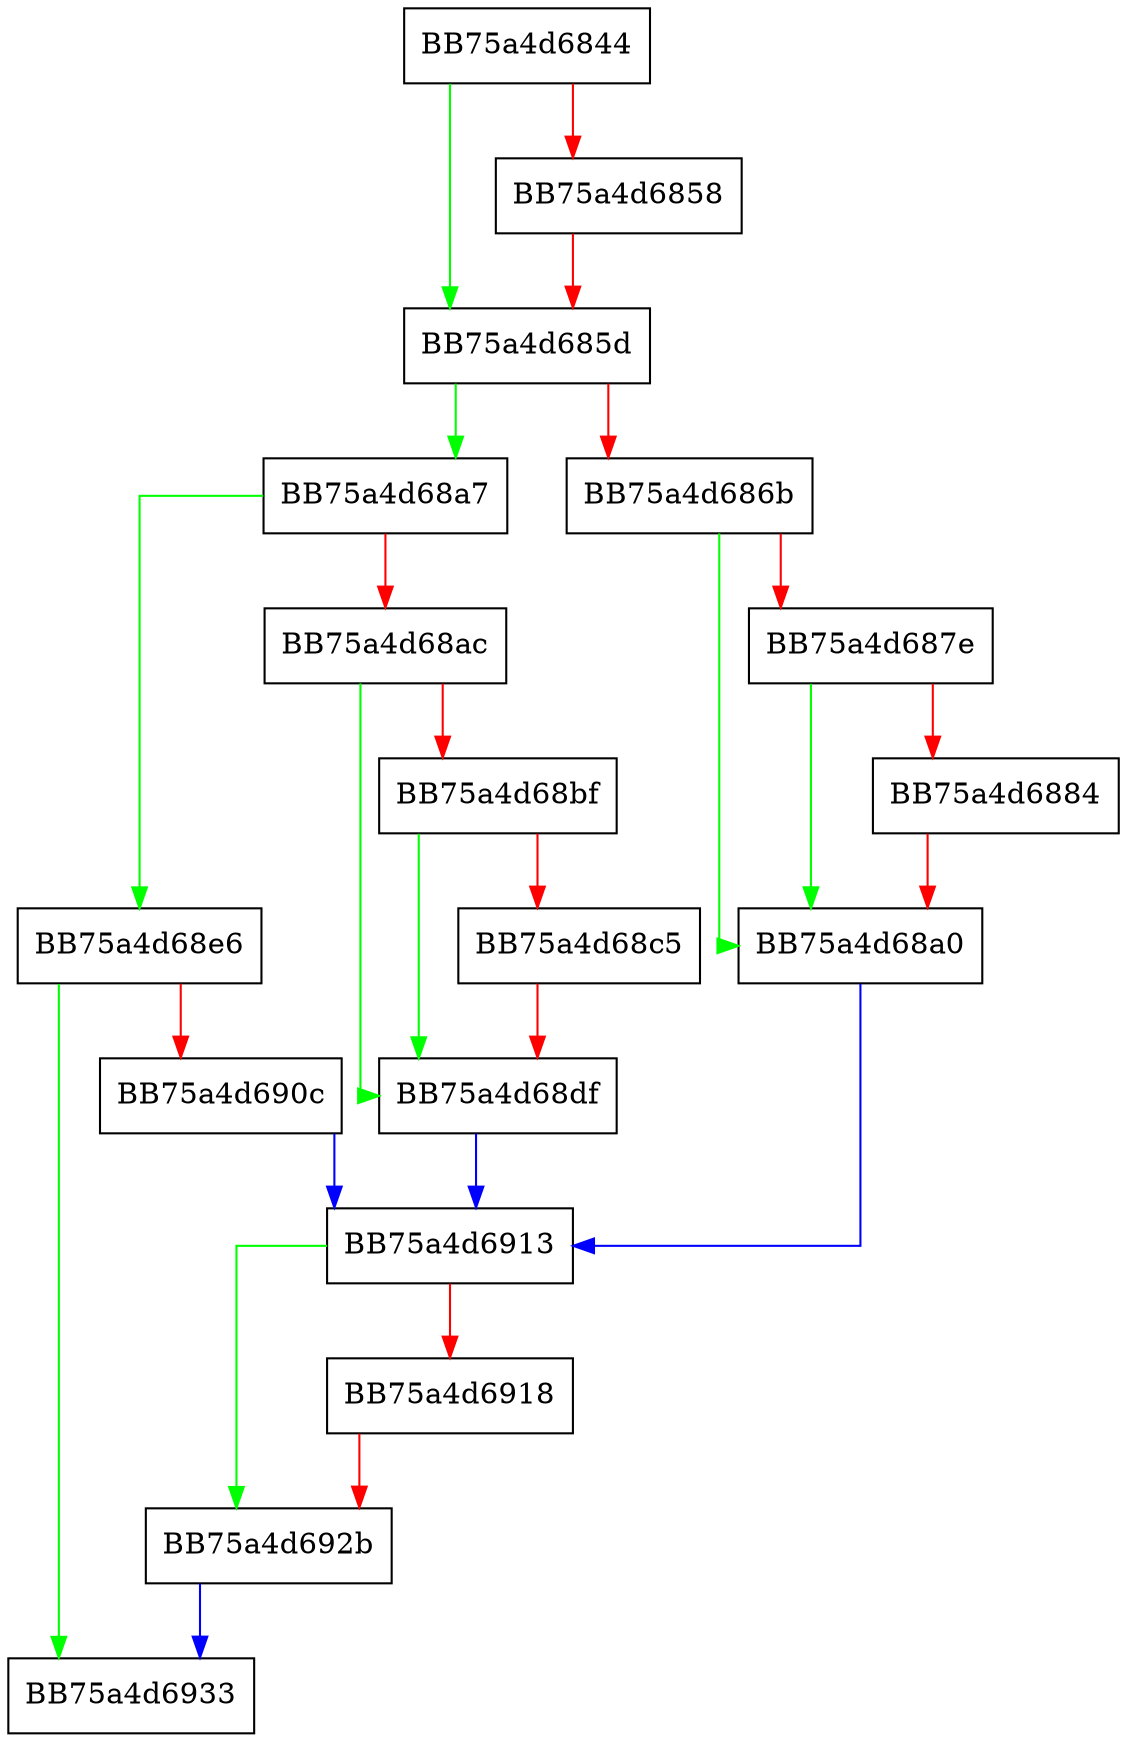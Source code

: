 digraph GetHeartbeatReport {
  node [shape="box"];
  graph [splines=ortho];
  BB75a4d6844 -> BB75a4d685d [color="green"];
  BB75a4d6844 -> BB75a4d6858 [color="red"];
  BB75a4d6858 -> BB75a4d685d [color="red"];
  BB75a4d685d -> BB75a4d68a7 [color="green"];
  BB75a4d685d -> BB75a4d686b [color="red"];
  BB75a4d686b -> BB75a4d68a0 [color="green"];
  BB75a4d686b -> BB75a4d687e [color="red"];
  BB75a4d687e -> BB75a4d68a0 [color="green"];
  BB75a4d687e -> BB75a4d6884 [color="red"];
  BB75a4d6884 -> BB75a4d68a0 [color="red"];
  BB75a4d68a0 -> BB75a4d6913 [color="blue"];
  BB75a4d68a7 -> BB75a4d68e6 [color="green"];
  BB75a4d68a7 -> BB75a4d68ac [color="red"];
  BB75a4d68ac -> BB75a4d68df [color="green"];
  BB75a4d68ac -> BB75a4d68bf [color="red"];
  BB75a4d68bf -> BB75a4d68df [color="green"];
  BB75a4d68bf -> BB75a4d68c5 [color="red"];
  BB75a4d68c5 -> BB75a4d68df [color="red"];
  BB75a4d68df -> BB75a4d6913 [color="blue"];
  BB75a4d68e6 -> BB75a4d6933 [color="green"];
  BB75a4d68e6 -> BB75a4d690c [color="red"];
  BB75a4d690c -> BB75a4d6913 [color="blue"];
  BB75a4d6913 -> BB75a4d692b [color="green"];
  BB75a4d6913 -> BB75a4d6918 [color="red"];
  BB75a4d6918 -> BB75a4d692b [color="red"];
  BB75a4d692b -> BB75a4d6933 [color="blue"];
}